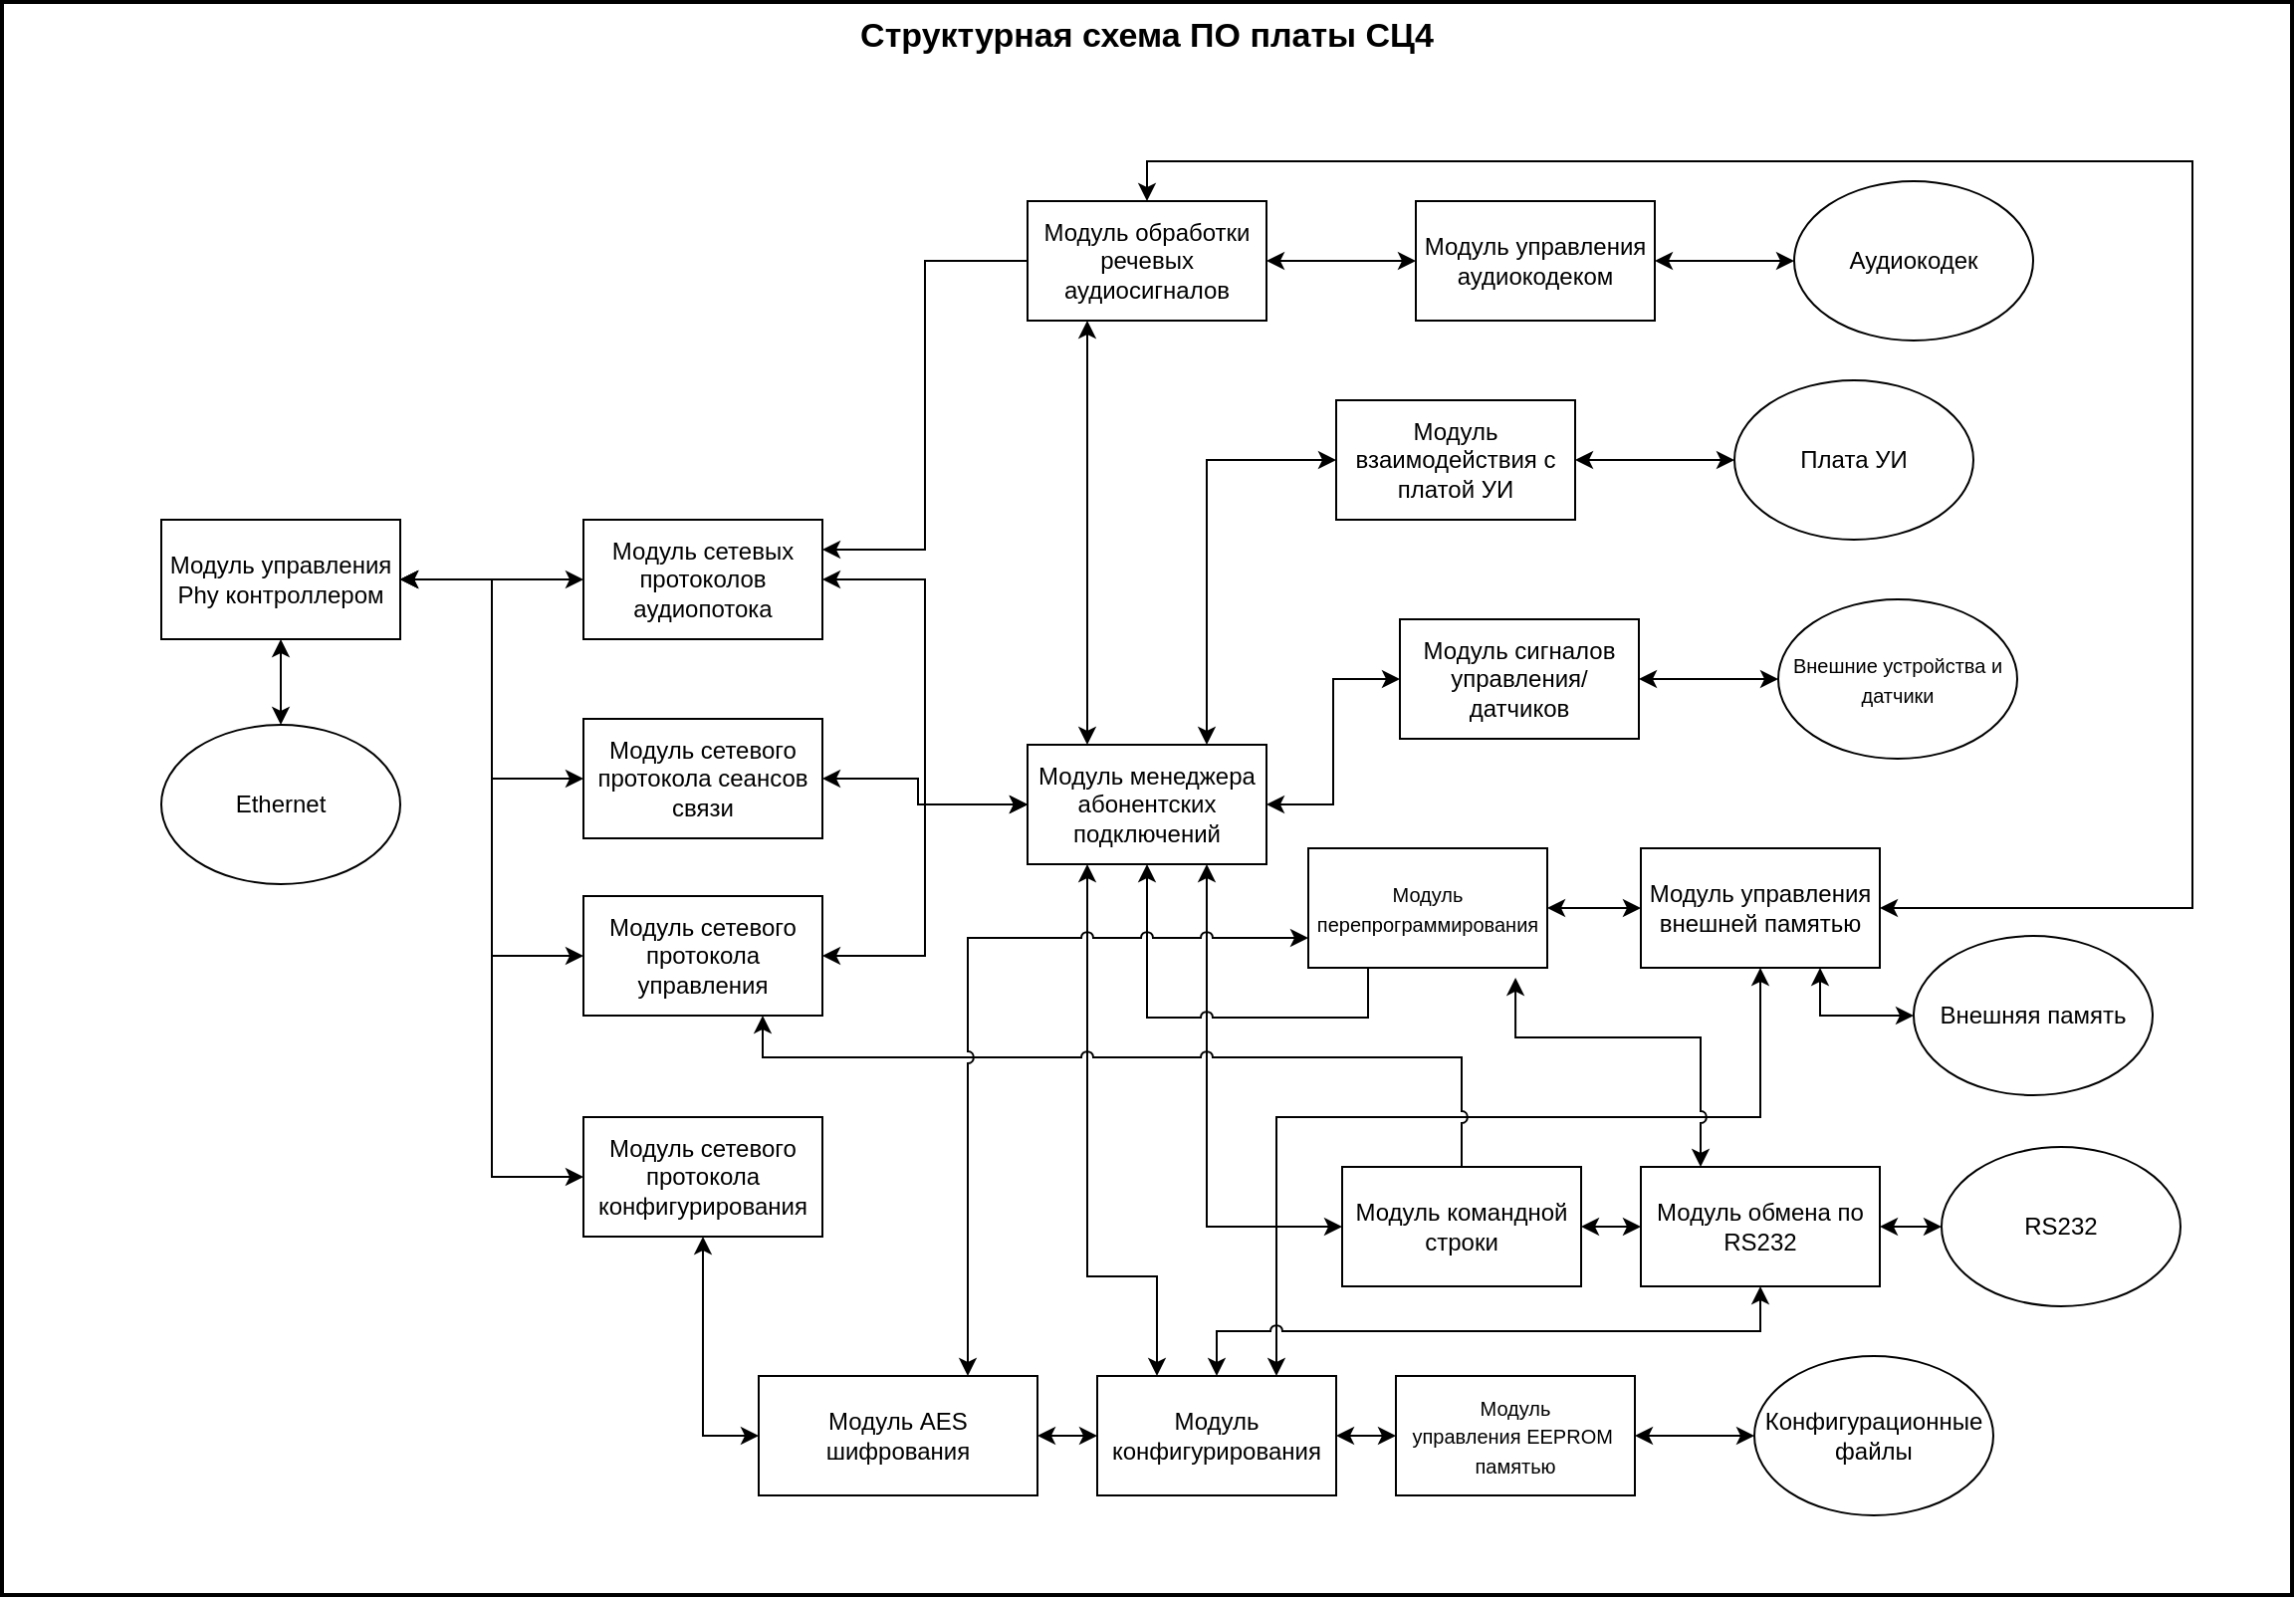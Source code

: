<mxfile version="15.8.7" type="device"><diagram name="Page-1" id="e7e014a7-5840-1c2e-5031-d8a46d1fe8dd"><mxGraphModel dx="1483" dy="927" grid="1" gridSize="10" guides="1" tooltips="1" connect="1" arrows="1" fold="1" page="1" pageScale="1" pageWidth="1169" pageHeight="826" background="none" math="0" shadow="0"><root><mxCell id="0"/><mxCell id="1" parent="0"/><mxCell id="g7j972abOwnEcb_H1IaK-44" style="edgeStyle=orthogonalEdgeStyle;rounded=0;orthogonalLoop=1;jettySize=auto;html=1;exitX=0.25;exitY=0;exitDx=0;exitDy=0;entryX=0.25;entryY=1;entryDx=0;entryDy=0;startArrow=classic;startFill=1;" parent="1" source="g7j972abOwnEcb_H1IaK-41" target="g7j972abOwnEcb_H1IaK-43" edge="1"><mxGeometry relative="1" as="geometry"/></mxCell><mxCell id="g7j972abOwnEcb_H1IaK-56" style="edgeStyle=elbowEdgeStyle;rounded=0;orthogonalLoop=1;jettySize=auto;html=1;exitX=1;exitY=0.5;exitDx=0;exitDy=0;entryX=0;entryY=0.5;entryDx=0;entryDy=0;startArrow=classic;startFill=1;" parent="1" source="g7j972abOwnEcb_H1IaK-41" target="g7j972abOwnEcb_H1IaK-54" edge="1"><mxGeometry relative="1" as="geometry"/></mxCell><mxCell id="MnOr7fdVju3zW6lmJR3m-4" style="edgeStyle=orthogonalEdgeStyle;rounded=0;jumpStyle=arc;orthogonalLoop=1;jettySize=auto;html=1;entryX=0;entryY=0.5;entryDx=0;entryDy=0;startArrow=classic;startFill=1;exitX=0.75;exitY=1;exitDx=0;exitDy=0;" parent="1" source="g7j972abOwnEcb_H1IaK-41" target="MnOr7fdVju3zW6lmJR3m-1" edge="1"><mxGeometry relative="1" as="geometry"/></mxCell><mxCell id="MnOr7fdVju3zW6lmJR3m-10" style="edgeStyle=orthogonalEdgeStyle;rounded=0;jumpStyle=arc;orthogonalLoop=1;jettySize=auto;html=1;exitX=0.75;exitY=0;exitDx=0;exitDy=0;entryX=0;entryY=0.5;entryDx=0;entryDy=0;startArrow=classic;startFill=1;" parent="1" source="g7j972abOwnEcb_H1IaK-41" target="MnOr7fdVju3zW6lmJR3m-9" edge="1"><mxGeometry relative="1" as="geometry"/></mxCell><mxCell id="OmWaECBi3ENHsQlHnQ90-8" style="edgeStyle=orthogonalEdgeStyle;rounded=0;jumpStyle=arc;orthogonalLoop=1;jettySize=auto;html=1;exitX=0.25;exitY=1;exitDx=0;exitDy=0;entryX=0.25;entryY=0;entryDx=0;entryDy=0;startArrow=classic;startFill=1;" parent="1" source="g7j972abOwnEcb_H1IaK-41" target="g7j972abOwnEcb_H1IaK-58" edge="1"><mxGeometry relative="1" as="geometry"><Array as="points"><mxPoint x="555" y="650"/><mxPoint x="590" y="650"/></Array></mxGeometry></mxCell><mxCell id="OmWaECBi3ENHsQlHnQ90-9" style="edgeStyle=orthogonalEdgeStyle;rounded=0;jumpStyle=arc;orthogonalLoop=1;jettySize=auto;html=1;exitX=0.5;exitY=1;exitDx=0;exitDy=0;entryX=0.25;entryY=0;entryDx=0;entryDy=0;startArrow=classic;startFill=1;" parent="1" source="g7j972abOwnEcb_H1IaK-41" target="v6jdzYZgSSlVZiS72dyh-8" edge="1"><mxGeometry relative="1" as="geometry"><Array as="points"><mxPoint x="585" y="520"/><mxPoint x="696" y="520"/></Array></mxGeometry></mxCell><mxCell id="g7j972abOwnEcb_H1IaK-41" value="Модуль менеджера абонентских подключений" style="rounded=0;whiteSpace=wrap;html=1;" parent="1" vertex="1"><mxGeometry x="525" y="383" width="120" height="60" as="geometry"/></mxCell><mxCell id="g7j972abOwnEcb_H1IaK-48" style="edgeStyle=orthogonalEdgeStyle;rounded=0;orthogonalLoop=1;jettySize=auto;html=1;exitX=1;exitY=0.5;exitDx=0;exitDy=0;entryX=0;entryY=0.5;entryDx=0;entryDy=0;startArrow=classic;startFill=1;" parent="1" source="g7j972abOwnEcb_H1IaK-43" target="g7j972abOwnEcb_H1IaK-46" edge="1"><mxGeometry relative="1" as="geometry"/></mxCell><mxCell id="GHFzn9psD8pO60XJQU2d-8" style="edgeStyle=orthogonalEdgeStyle;rounded=0;orthogonalLoop=1;jettySize=auto;html=1;exitX=0.5;exitY=0;exitDx=0;exitDy=0;entryX=1;entryY=0.5;entryDx=0;entryDy=0;startArrow=classic;startFill=1;" parent="1" source="g7j972abOwnEcb_H1IaK-43" target="GHFzn9psD8pO60XJQU2d-3" edge="1"><mxGeometry relative="1" as="geometry"><Array as="points"><mxPoint x="585" y="90"/><mxPoint x="1110" y="90"/><mxPoint x="1110" y="465"/></Array></mxGeometry></mxCell><mxCell id="MnOr7fdVju3zW6lmJR3m-3" style="edgeStyle=orthogonalEdgeStyle;rounded=0;jumpStyle=arc;orthogonalLoop=1;jettySize=auto;html=1;exitX=0;exitY=0.5;exitDx=0;exitDy=0;entryX=1;entryY=0.25;entryDx=0;entryDy=0;" parent="1" source="g7j972abOwnEcb_H1IaK-43" target="g7j972abOwnEcb_H1IaK-64" edge="1"><mxGeometry relative="1" as="geometry"/></mxCell><mxCell id="g7j972abOwnEcb_H1IaK-43" value="Модуль обработки речевых аудиосигналов" style="rounded=0;whiteSpace=wrap;html=1;" parent="1" vertex="1"><mxGeometry x="525" y="110" width="120" height="60" as="geometry"/></mxCell><mxCell id="g7j972abOwnEcb_H1IaK-49" style="edgeStyle=orthogonalEdgeStyle;rounded=0;orthogonalLoop=1;jettySize=auto;html=1;exitX=1;exitY=0.5;exitDx=0;exitDy=0;entryX=0;entryY=0.5;entryDx=0;entryDy=0;startArrow=classic;startFill=1;" parent="1" source="g7j972abOwnEcb_H1IaK-46" target="g7j972abOwnEcb_H1IaK-47" edge="1"><mxGeometry relative="1" as="geometry"/></mxCell><mxCell id="g7j972abOwnEcb_H1IaK-46" value="Модуль управления аудиокодеком" style="rounded=0;whiteSpace=wrap;html=1;" parent="1" vertex="1"><mxGeometry x="720" y="110" width="120" height="60" as="geometry"/></mxCell><mxCell id="g7j972abOwnEcb_H1IaK-47" value="Аудиокодек" style="ellipse;whiteSpace=wrap;html=1;" parent="1" vertex="1"><mxGeometry x="910" y="100" width="120" height="80" as="geometry"/></mxCell><mxCell id="g7j972abOwnEcb_H1IaK-57" style="edgeStyle=none;rounded=0;orthogonalLoop=1;jettySize=auto;html=1;exitX=1;exitY=0.5;exitDx=0;exitDy=0;entryX=0;entryY=0.5;entryDx=0;entryDy=0;startArrow=classic;startFill=1;" parent="1" source="g7j972abOwnEcb_H1IaK-54" target="g7j972abOwnEcb_H1IaK-55" edge="1"><mxGeometry relative="1" as="geometry"/></mxCell><mxCell id="g7j972abOwnEcb_H1IaK-54" value="&lt;span style=&quot;font-family: &amp;#34;roboto&amp;#34; , , &amp;#34;blinkmacsystemfont&amp;#34; , &amp;#34;apple color emoji&amp;#34; , &amp;#34;helvetica neue&amp;#34; , sans-serif ; background-color: rgb(255 , 255 , 255)&quot;&gt;&lt;font style=&quot;font-size: 12px&quot;&gt;Модуль сигналов управления/датчиков&lt;/font&gt;&lt;/span&gt;" style="rounded=0;whiteSpace=wrap;html=1;" parent="1" vertex="1"><mxGeometry x="712" y="320" width="120" height="60" as="geometry"/></mxCell><mxCell id="g7j972abOwnEcb_H1IaK-55" value="&lt;font style=&quot;font-size: 10px&quot;&gt;Внешние устройства и датчики&lt;/font&gt;" style="ellipse;whiteSpace=wrap;html=1;" parent="1" vertex="1"><mxGeometry x="902" y="310" width="120" height="80" as="geometry"/></mxCell><mxCell id="g7j972abOwnEcb_H1IaK-62" style="edgeStyle=orthogonalEdgeStyle;rounded=0;orthogonalLoop=1;jettySize=auto;html=1;exitX=1;exitY=0.5;exitDx=0;exitDy=0;entryX=0;entryY=0.5;entryDx=0;entryDy=0;startArrow=classic;startFill=1;" parent="1" source="g7j972abOwnEcb_H1IaK-58" target="g7j972abOwnEcb_H1IaK-60" edge="1"><mxGeometry relative="1" as="geometry"/></mxCell><mxCell id="GHFzn9psD8pO60XJQU2d-7" style="edgeStyle=orthogonalEdgeStyle;rounded=0;orthogonalLoop=1;jettySize=auto;html=1;exitX=0.75;exitY=0;exitDx=0;exitDy=0;entryX=0.5;entryY=1;entryDx=0;entryDy=0;startArrow=classic;startFill=1;" parent="1" source="g7j972abOwnEcb_H1IaK-58" target="GHFzn9psD8pO60XJQU2d-3" edge="1"><mxGeometry relative="1" as="geometry"><Array as="points"><mxPoint x="650" y="570"/><mxPoint x="893" y="570"/></Array></mxGeometry></mxCell><mxCell id="OmWaECBi3ENHsQlHnQ90-17" style="edgeStyle=elbowEdgeStyle;rounded=0;jumpStyle=arc;orthogonalLoop=1;jettySize=auto;elbow=vertical;html=1;exitX=0.5;exitY=0;exitDx=0;exitDy=0;entryX=0.5;entryY=1;entryDx=0;entryDy=0;startArrow=classic;startFill=1;" parent="1" source="g7j972abOwnEcb_H1IaK-58" target="MnOr7fdVju3zW6lmJR3m-5" edge="1"><mxGeometry relative="1" as="geometry"/></mxCell><mxCell id="g7j972abOwnEcb_H1IaK-58" value="Модуль конфигурирования" style="rounded=0;whiteSpace=wrap;html=1;" parent="1" vertex="1"><mxGeometry x="560" y="700" width="120" height="60" as="geometry"/></mxCell><mxCell id="GHFzn9psD8pO60XJQU2d-10" style="edgeStyle=orthogonalEdgeStyle;rounded=0;orthogonalLoop=1;jettySize=auto;html=1;exitX=1;exitY=0.5;exitDx=0;exitDy=0;entryX=0;entryY=0.5;entryDx=0;entryDy=0;startArrow=classic;startFill=1;" parent="1" source="g7j972abOwnEcb_H1IaK-60" target="g7j972abOwnEcb_H1IaK-61" edge="1"><mxGeometry relative="1" as="geometry"/></mxCell><mxCell id="g7j972abOwnEcb_H1IaK-60" value="&lt;font style=&quot;font-size: 10px&quot;&gt;Модуль управления&amp;nbsp;&lt;span style=&quot;font-family: &amp;#34;roboto&amp;#34; , , &amp;#34;blinkmacsystemfont&amp;#34; , &amp;#34;apple color emoji&amp;#34; , &amp;#34;helvetica neue&amp;#34; , sans-serif ; background-color: rgb(255 , 255 , 255)&quot;&gt;&lt;font&gt;EEPROM&amp;nbsp;&lt;br&gt;&lt;/font&gt;&lt;/span&gt;памятью&lt;/font&gt;" style="rounded=0;whiteSpace=wrap;html=1;" parent="1" vertex="1"><mxGeometry x="710" y="700" width="120" height="60" as="geometry"/></mxCell><mxCell id="g7j972abOwnEcb_H1IaK-61" value="Конфигурационные файлы" style="ellipse;whiteSpace=wrap;html=1;" parent="1" vertex="1"><mxGeometry x="890" y="690" width="120" height="80" as="geometry"/></mxCell><mxCell id="g7j972abOwnEcb_H1IaK-75" style="edgeStyle=orthogonalEdgeStyle;rounded=0;orthogonalLoop=1;jettySize=auto;html=1;exitX=1;exitY=0.5;exitDx=0;exitDy=0;entryX=0;entryY=0.5;entryDx=0;entryDy=0;startArrow=classic;startFill=1;" parent="1" source="g7j972abOwnEcb_H1IaK-64" target="g7j972abOwnEcb_H1IaK-41" edge="1"><mxGeometry relative="1" as="geometry"/></mxCell><mxCell id="v6jdzYZgSSlVZiS72dyh-3" style="edgeStyle=orthogonalEdgeStyle;rounded=0;orthogonalLoop=1;jettySize=auto;html=1;exitX=0;exitY=0.5;exitDx=0;exitDy=0;startArrow=classic;startFill=1;" parent="1" source="g7j972abOwnEcb_H1IaK-64" target="v6jdzYZgSSlVZiS72dyh-1" edge="1"><mxGeometry relative="1" as="geometry"/></mxCell><mxCell id="g7j972abOwnEcb_H1IaK-64" value="Модуль сетевых протоколов аудиопотока" style="rounded=0;whiteSpace=wrap;html=1;" parent="1" vertex="1"><mxGeometry x="302" y="270" width="120" height="60" as="geometry"/></mxCell><mxCell id="g7j972abOwnEcb_H1IaK-76" style="edgeStyle=orthogonalEdgeStyle;rounded=0;orthogonalLoop=1;jettySize=auto;html=1;exitX=1;exitY=0.5;exitDx=0;exitDy=0;entryX=0;entryY=0.5;entryDx=0;entryDy=0;startArrow=classic;startFill=1;" parent="1" source="g7j972abOwnEcb_H1IaK-65" target="g7j972abOwnEcb_H1IaK-41" edge="1"><mxGeometry relative="1" as="geometry"><Array as="points"><mxPoint x="470" y="400"/><mxPoint x="470" y="413"/></Array></mxGeometry></mxCell><mxCell id="v6jdzYZgSSlVZiS72dyh-4" style="edgeStyle=orthogonalEdgeStyle;rounded=0;orthogonalLoop=1;jettySize=auto;html=1;exitX=0;exitY=0.5;exitDx=0;exitDy=0;entryX=1;entryY=0.5;entryDx=0;entryDy=0;startArrow=classic;startFill=1;" parent="1" source="g7j972abOwnEcb_H1IaK-65" target="v6jdzYZgSSlVZiS72dyh-1" edge="1"><mxGeometry relative="1" as="geometry"/></mxCell><mxCell id="g7j972abOwnEcb_H1IaK-65" value="&lt;span&gt;Модуль сетевого протокола сеансов связи&lt;/span&gt;" style="rounded=0;whiteSpace=wrap;html=1;" parent="1" vertex="1"><mxGeometry x="302" y="370" width="120" height="60" as="geometry"/></mxCell><mxCell id="g7j972abOwnEcb_H1IaK-77" style="edgeStyle=orthogonalEdgeStyle;rounded=0;orthogonalLoop=1;jettySize=auto;html=1;exitX=1;exitY=0.5;exitDx=0;exitDy=0;entryX=0;entryY=0.5;entryDx=0;entryDy=0;startArrow=classic;startFill=1;" parent="1" source="g7j972abOwnEcb_H1IaK-66" target="g7j972abOwnEcb_H1IaK-41" edge="1"><mxGeometry relative="1" as="geometry"/></mxCell><mxCell id="v6jdzYZgSSlVZiS72dyh-5" style="edgeStyle=orthogonalEdgeStyle;rounded=0;orthogonalLoop=1;jettySize=auto;html=1;exitX=0;exitY=0.5;exitDx=0;exitDy=0;entryX=1;entryY=0.5;entryDx=0;entryDy=0;startArrow=classic;startFill=1;" parent="1" source="g7j972abOwnEcb_H1IaK-66" target="v6jdzYZgSSlVZiS72dyh-1" edge="1"><mxGeometry relative="1" as="geometry"/></mxCell><mxCell id="OmWaECBi3ENHsQlHnQ90-12" style="edgeStyle=elbowEdgeStyle;rounded=0;jumpStyle=arc;orthogonalLoop=1;jettySize=auto;html=1;exitX=0.75;exitY=1;exitDx=0;exitDy=0;entryX=0.5;entryY=1;entryDx=0;entryDy=0;startArrow=classic;startFill=1;elbow=vertical;" parent="1" source="g7j972abOwnEcb_H1IaK-66" target="MnOr7fdVju3zW6lmJR3m-1" edge="1"><mxGeometry relative="1" as="geometry"><Array as="points"><mxPoint x="560" y="540"/></Array></mxGeometry></mxCell><mxCell id="g7j972abOwnEcb_H1IaK-66" value="&lt;span&gt;Модуль сетевого протокола управления&lt;/span&gt;" style="rounded=0;whiteSpace=wrap;html=1;" parent="1" vertex="1"><mxGeometry x="302" y="459" width="120" height="60" as="geometry"/></mxCell><mxCell id="v6jdzYZgSSlVZiS72dyh-6" style="edgeStyle=orthogonalEdgeStyle;rounded=0;orthogonalLoop=1;jettySize=auto;html=1;exitX=0;exitY=0.5;exitDx=0;exitDy=0;entryX=1;entryY=0.5;entryDx=0;entryDy=0;startArrow=classic;startFill=1;" parent="1" source="g7j972abOwnEcb_H1IaK-67" target="v6jdzYZgSSlVZiS72dyh-1" edge="1"><mxGeometry relative="1" as="geometry"/></mxCell><mxCell id="OmWaECBi3ENHsQlHnQ90-2" style="edgeStyle=orthogonalEdgeStyle;rounded=0;orthogonalLoop=1;jettySize=auto;html=1;exitX=0.5;exitY=1;exitDx=0;exitDy=0;entryX=0;entryY=0.5;entryDx=0;entryDy=0;startArrow=classic;startFill=1;" parent="1" source="g7j972abOwnEcb_H1IaK-67" target="OmWaECBi3ENHsQlHnQ90-1" edge="1"><mxGeometry relative="1" as="geometry"/></mxCell><mxCell id="g7j972abOwnEcb_H1IaK-67" value="&lt;span&gt;Модуль сетевого протокола конфигурирования&lt;/span&gt;" style="rounded=0;whiteSpace=wrap;html=1;" parent="1" vertex="1"><mxGeometry x="302" y="570" width="120" height="60" as="geometry"/></mxCell><mxCell id="g7j972abOwnEcb_H1IaK-68" value="Ethernet" style="ellipse;whiteSpace=wrap;html=1;" parent="1" vertex="1"><mxGeometry x="90" y="373" width="120" height="80" as="geometry"/></mxCell><mxCell id="v6jdzYZgSSlVZiS72dyh-2" style="edgeStyle=orthogonalEdgeStyle;rounded=0;orthogonalLoop=1;jettySize=auto;html=1;exitX=0.5;exitY=1;exitDx=0;exitDy=0;entryX=0.5;entryY=0;entryDx=0;entryDy=0;startArrow=classic;startFill=1;" parent="1" source="v6jdzYZgSSlVZiS72dyh-1" target="g7j972abOwnEcb_H1IaK-68" edge="1"><mxGeometry relative="1" as="geometry"/></mxCell><mxCell id="v6jdzYZgSSlVZiS72dyh-1" value="Модуль управления Phy контроллером" style="rounded=0;whiteSpace=wrap;html=1;" parent="1" vertex="1"><mxGeometry x="90" y="270" width="120" height="60" as="geometry"/></mxCell><mxCell id="v6jdzYZgSSlVZiS72dyh-8" value="&lt;span style=&quot;font-family: &amp;#34;roboto&amp;#34; , , &amp;#34;blinkmacsystemfont&amp;#34; , &amp;#34;apple color emoji&amp;#34; , &amp;#34;helvetica neue&amp;#34; , sans-serif ; background-color: rgb(255 , 255 , 255)&quot;&gt;&lt;font style=&quot;font-size: 10px&quot;&gt;Модуль перепрограммирования&lt;/font&gt;&lt;/span&gt;" style="rounded=0;whiteSpace=wrap;html=1;" parent="1" vertex="1"><mxGeometry x="666" y="435" width="120" height="60" as="geometry"/></mxCell><mxCell id="GHFzn9psD8pO60XJQU2d-6" style="edgeStyle=orthogonalEdgeStyle;rounded=0;orthogonalLoop=1;jettySize=auto;html=1;exitX=0;exitY=0.5;exitDx=0;exitDy=0;entryX=1;entryY=0.5;entryDx=0;entryDy=0;startArrow=classic;startFill=1;" parent="1" source="GHFzn9psD8pO60XJQU2d-3" target="v6jdzYZgSSlVZiS72dyh-8" edge="1"><mxGeometry relative="1" as="geometry"/></mxCell><mxCell id="GHFzn9psD8pO60XJQU2d-12" style="edgeStyle=orthogonalEdgeStyle;rounded=0;orthogonalLoop=1;jettySize=auto;html=1;exitX=0.75;exitY=1;exitDx=0;exitDy=0;entryX=0;entryY=0.5;entryDx=0;entryDy=0;startArrow=classic;startFill=1;" parent="1" source="GHFzn9psD8pO60XJQU2d-3" target="GHFzn9psD8pO60XJQU2d-11" edge="1"><mxGeometry relative="1" as="geometry"/></mxCell><mxCell id="GHFzn9psD8pO60XJQU2d-3" value="&lt;span&gt;Модуль управления внешней памятью&lt;/span&gt;" style="rounded=0;whiteSpace=wrap;html=1;" parent="1" vertex="1"><mxGeometry x="833" y="435" width="120" height="60" as="geometry"/></mxCell><mxCell id="GHFzn9psD8pO60XJQU2d-11" value="Внешняя память" style="ellipse;whiteSpace=wrap;html=1;" parent="1" vertex="1"><mxGeometry x="970" y="479" width="120" height="80" as="geometry"/></mxCell><mxCell id="MnOr7fdVju3zW6lmJR3m-1" value="Модуль командной строки" style="rounded=0;whiteSpace=wrap;html=1;" parent="1" vertex="1"><mxGeometry x="683" y="595" width="120" height="60" as="geometry"/></mxCell><mxCell id="MnOr7fdVju3zW6lmJR3m-7" style="edgeStyle=orthogonalEdgeStyle;rounded=0;jumpStyle=arc;orthogonalLoop=1;jettySize=auto;html=1;exitX=1;exitY=0.5;exitDx=0;exitDy=0;startArrow=classic;startFill=1;" parent="1" source="MnOr7fdVju3zW6lmJR3m-5" target="MnOr7fdVju3zW6lmJR3m-6" edge="1"><mxGeometry relative="1" as="geometry"/></mxCell><mxCell id="MnOr7fdVju3zW6lmJR3m-8" value="" style="edgeStyle=orthogonalEdgeStyle;rounded=0;jumpStyle=arc;orthogonalLoop=1;jettySize=auto;html=1;startArrow=classic;startFill=1;" parent="1" source="MnOr7fdVju3zW6lmJR3m-5" target="MnOr7fdVju3zW6lmJR3m-1" edge="1"><mxGeometry relative="1" as="geometry"/></mxCell><mxCell id="OmWaECBi3ENHsQlHnQ90-16" style="edgeStyle=elbowEdgeStyle;rounded=0;jumpStyle=arc;orthogonalLoop=1;jettySize=auto;elbow=vertical;html=1;exitX=0.25;exitY=0;exitDx=0;exitDy=0;startArrow=classic;startFill=1;entryX=0.867;entryY=1.083;entryDx=0;entryDy=0;entryPerimeter=0;" parent="1" source="MnOr7fdVju3zW6lmJR3m-5" target="v6jdzYZgSSlVZiS72dyh-8" edge="1"><mxGeometry relative="1" as="geometry"><mxPoint x="756" y="490" as="targetPoint"/><Array as="points"><mxPoint x="820" y="530"/></Array></mxGeometry></mxCell><mxCell id="MnOr7fdVju3zW6lmJR3m-5" value="Модуль обмена по RS232" style="rounded=0;whiteSpace=wrap;html=1;" parent="1" vertex="1"><mxGeometry x="833" y="595" width="120" height="60" as="geometry"/></mxCell><mxCell id="MnOr7fdVju3zW6lmJR3m-6" value="RS232" style="ellipse;whiteSpace=wrap;html=1;" parent="1" vertex="1"><mxGeometry x="984" y="585" width="120" height="80" as="geometry"/></mxCell><mxCell id="MnOr7fdVju3zW6lmJR3m-12" style="edgeStyle=orthogonalEdgeStyle;rounded=0;jumpStyle=arc;orthogonalLoop=1;jettySize=auto;html=1;exitX=1;exitY=0.5;exitDx=0;exitDy=0;entryX=0;entryY=0.5;entryDx=0;entryDy=0;startArrow=classic;startFill=1;" parent="1" source="MnOr7fdVju3zW6lmJR3m-9" target="MnOr7fdVju3zW6lmJR3m-11" edge="1"><mxGeometry relative="1" as="geometry"/></mxCell><mxCell id="MnOr7fdVju3zW6lmJR3m-9" value="Модуль взаимодействия с платой УИ" style="rounded=0;whiteSpace=wrap;html=1;" parent="1" vertex="1"><mxGeometry x="680" y="210" width="120" height="60" as="geometry"/></mxCell><mxCell id="MnOr7fdVju3zW6lmJR3m-11" value="Плата УИ" style="ellipse;whiteSpace=wrap;html=1;" parent="1" vertex="1"><mxGeometry x="880" y="200" width="120" height="80" as="geometry"/></mxCell><mxCell id="OmWaECBi3ENHsQlHnQ90-3" style="edgeStyle=orthogonalEdgeStyle;rounded=0;orthogonalLoop=1;jettySize=auto;html=1;exitX=1;exitY=0.5;exitDx=0;exitDy=0;entryX=0;entryY=0.5;entryDx=0;entryDy=0;startArrow=classic;startFill=1;" parent="1" source="OmWaECBi3ENHsQlHnQ90-1" target="g7j972abOwnEcb_H1IaK-58" edge="1"><mxGeometry relative="1" as="geometry"/></mxCell><mxCell id="OmWaECBi3ENHsQlHnQ90-7" style="edgeStyle=orthogonalEdgeStyle;rounded=0;orthogonalLoop=1;jettySize=auto;html=1;exitX=0.75;exitY=0;exitDx=0;exitDy=0;entryX=0;entryY=0.75;entryDx=0;entryDy=0;startArrow=classic;startFill=1;jumpStyle=arc;" parent="1" source="OmWaECBi3ENHsQlHnQ90-1" target="v6jdzYZgSSlVZiS72dyh-8" edge="1"><mxGeometry relative="1" as="geometry"/></mxCell><mxCell id="OmWaECBi3ENHsQlHnQ90-1" value="Модуль AES шифрования" style="rounded=0;whiteSpace=wrap;html=1;" parent="1" vertex="1"><mxGeometry x="390" y="700" width="140" height="60" as="geometry"/></mxCell><mxCell id="_m_4z1OJpEcZkw1Ha0YG-1" value="Структурная схема ПО платы СЦ4" style="swimlane;fontSize=17;swimlaneLine=0;strokeWidth=2;startSize=30;" vertex="1" parent="1"><mxGeometry x="10" y="10" width="1150" height="800" as="geometry"/></mxCell></root></mxGraphModel></diagram></mxfile>